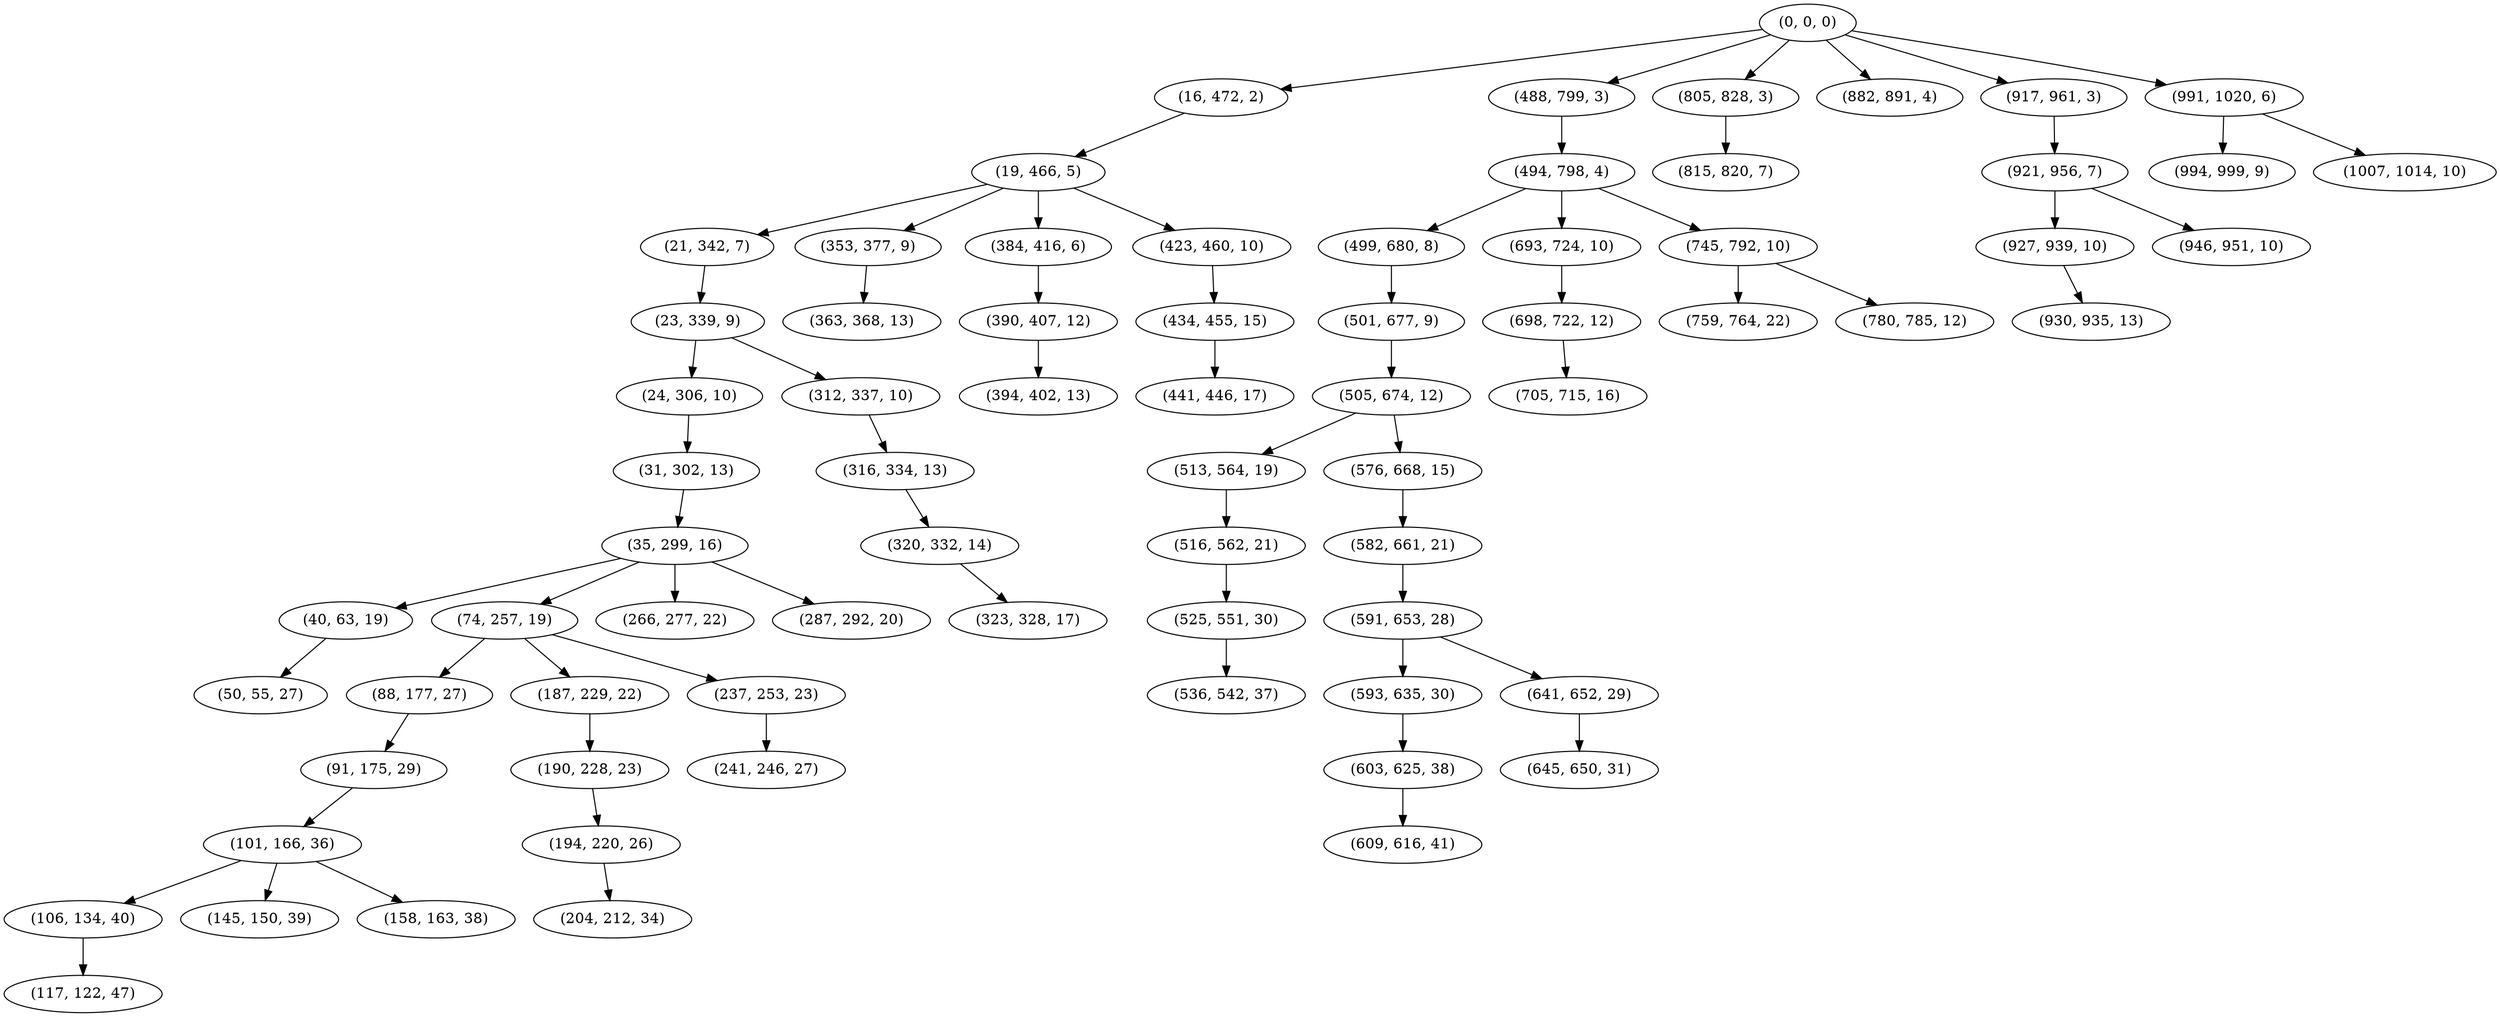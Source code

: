 digraph tree {
    "(0, 0, 0)";
    "(16, 472, 2)";
    "(19, 466, 5)";
    "(21, 342, 7)";
    "(23, 339, 9)";
    "(24, 306, 10)";
    "(31, 302, 13)";
    "(35, 299, 16)";
    "(40, 63, 19)";
    "(50, 55, 27)";
    "(74, 257, 19)";
    "(88, 177, 27)";
    "(91, 175, 29)";
    "(101, 166, 36)";
    "(106, 134, 40)";
    "(117, 122, 47)";
    "(145, 150, 39)";
    "(158, 163, 38)";
    "(187, 229, 22)";
    "(190, 228, 23)";
    "(194, 220, 26)";
    "(204, 212, 34)";
    "(237, 253, 23)";
    "(241, 246, 27)";
    "(266, 277, 22)";
    "(287, 292, 20)";
    "(312, 337, 10)";
    "(316, 334, 13)";
    "(320, 332, 14)";
    "(323, 328, 17)";
    "(353, 377, 9)";
    "(363, 368, 13)";
    "(384, 416, 6)";
    "(390, 407, 12)";
    "(394, 402, 13)";
    "(423, 460, 10)";
    "(434, 455, 15)";
    "(441, 446, 17)";
    "(488, 799, 3)";
    "(494, 798, 4)";
    "(499, 680, 8)";
    "(501, 677, 9)";
    "(505, 674, 12)";
    "(513, 564, 19)";
    "(516, 562, 21)";
    "(525, 551, 30)";
    "(536, 542, 37)";
    "(576, 668, 15)";
    "(582, 661, 21)";
    "(591, 653, 28)";
    "(593, 635, 30)";
    "(603, 625, 38)";
    "(609, 616, 41)";
    "(641, 652, 29)";
    "(645, 650, 31)";
    "(693, 724, 10)";
    "(698, 722, 12)";
    "(705, 715, 16)";
    "(745, 792, 10)";
    "(759, 764, 22)";
    "(780, 785, 12)";
    "(805, 828, 3)";
    "(815, 820, 7)";
    "(882, 891, 4)";
    "(917, 961, 3)";
    "(921, 956, 7)";
    "(927, 939, 10)";
    "(930, 935, 13)";
    "(946, 951, 10)";
    "(991, 1020, 6)";
    "(994, 999, 9)";
    "(1007, 1014, 10)";
    "(0, 0, 0)" -> "(16, 472, 2)";
    "(0, 0, 0)" -> "(488, 799, 3)";
    "(0, 0, 0)" -> "(805, 828, 3)";
    "(0, 0, 0)" -> "(882, 891, 4)";
    "(0, 0, 0)" -> "(917, 961, 3)";
    "(0, 0, 0)" -> "(991, 1020, 6)";
    "(16, 472, 2)" -> "(19, 466, 5)";
    "(19, 466, 5)" -> "(21, 342, 7)";
    "(19, 466, 5)" -> "(353, 377, 9)";
    "(19, 466, 5)" -> "(384, 416, 6)";
    "(19, 466, 5)" -> "(423, 460, 10)";
    "(21, 342, 7)" -> "(23, 339, 9)";
    "(23, 339, 9)" -> "(24, 306, 10)";
    "(23, 339, 9)" -> "(312, 337, 10)";
    "(24, 306, 10)" -> "(31, 302, 13)";
    "(31, 302, 13)" -> "(35, 299, 16)";
    "(35, 299, 16)" -> "(40, 63, 19)";
    "(35, 299, 16)" -> "(74, 257, 19)";
    "(35, 299, 16)" -> "(266, 277, 22)";
    "(35, 299, 16)" -> "(287, 292, 20)";
    "(40, 63, 19)" -> "(50, 55, 27)";
    "(74, 257, 19)" -> "(88, 177, 27)";
    "(74, 257, 19)" -> "(187, 229, 22)";
    "(74, 257, 19)" -> "(237, 253, 23)";
    "(88, 177, 27)" -> "(91, 175, 29)";
    "(91, 175, 29)" -> "(101, 166, 36)";
    "(101, 166, 36)" -> "(106, 134, 40)";
    "(101, 166, 36)" -> "(145, 150, 39)";
    "(101, 166, 36)" -> "(158, 163, 38)";
    "(106, 134, 40)" -> "(117, 122, 47)";
    "(187, 229, 22)" -> "(190, 228, 23)";
    "(190, 228, 23)" -> "(194, 220, 26)";
    "(194, 220, 26)" -> "(204, 212, 34)";
    "(237, 253, 23)" -> "(241, 246, 27)";
    "(312, 337, 10)" -> "(316, 334, 13)";
    "(316, 334, 13)" -> "(320, 332, 14)";
    "(320, 332, 14)" -> "(323, 328, 17)";
    "(353, 377, 9)" -> "(363, 368, 13)";
    "(384, 416, 6)" -> "(390, 407, 12)";
    "(390, 407, 12)" -> "(394, 402, 13)";
    "(423, 460, 10)" -> "(434, 455, 15)";
    "(434, 455, 15)" -> "(441, 446, 17)";
    "(488, 799, 3)" -> "(494, 798, 4)";
    "(494, 798, 4)" -> "(499, 680, 8)";
    "(494, 798, 4)" -> "(693, 724, 10)";
    "(494, 798, 4)" -> "(745, 792, 10)";
    "(499, 680, 8)" -> "(501, 677, 9)";
    "(501, 677, 9)" -> "(505, 674, 12)";
    "(505, 674, 12)" -> "(513, 564, 19)";
    "(505, 674, 12)" -> "(576, 668, 15)";
    "(513, 564, 19)" -> "(516, 562, 21)";
    "(516, 562, 21)" -> "(525, 551, 30)";
    "(525, 551, 30)" -> "(536, 542, 37)";
    "(576, 668, 15)" -> "(582, 661, 21)";
    "(582, 661, 21)" -> "(591, 653, 28)";
    "(591, 653, 28)" -> "(593, 635, 30)";
    "(591, 653, 28)" -> "(641, 652, 29)";
    "(593, 635, 30)" -> "(603, 625, 38)";
    "(603, 625, 38)" -> "(609, 616, 41)";
    "(641, 652, 29)" -> "(645, 650, 31)";
    "(693, 724, 10)" -> "(698, 722, 12)";
    "(698, 722, 12)" -> "(705, 715, 16)";
    "(745, 792, 10)" -> "(759, 764, 22)";
    "(745, 792, 10)" -> "(780, 785, 12)";
    "(805, 828, 3)" -> "(815, 820, 7)";
    "(917, 961, 3)" -> "(921, 956, 7)";
    "(921, 956, 7)" -> "(927, 939, 10)";
    "(921, 956, 7)" -> "(946, 951, 10)";
    "(927, 939, 10)" -> "(930, 935, 13)";
    "(991, 1020, 6)" -> "(994, 999, 9)";
    "(991, 1020, 6)" -> "(1007, 1014, 10)";
}

